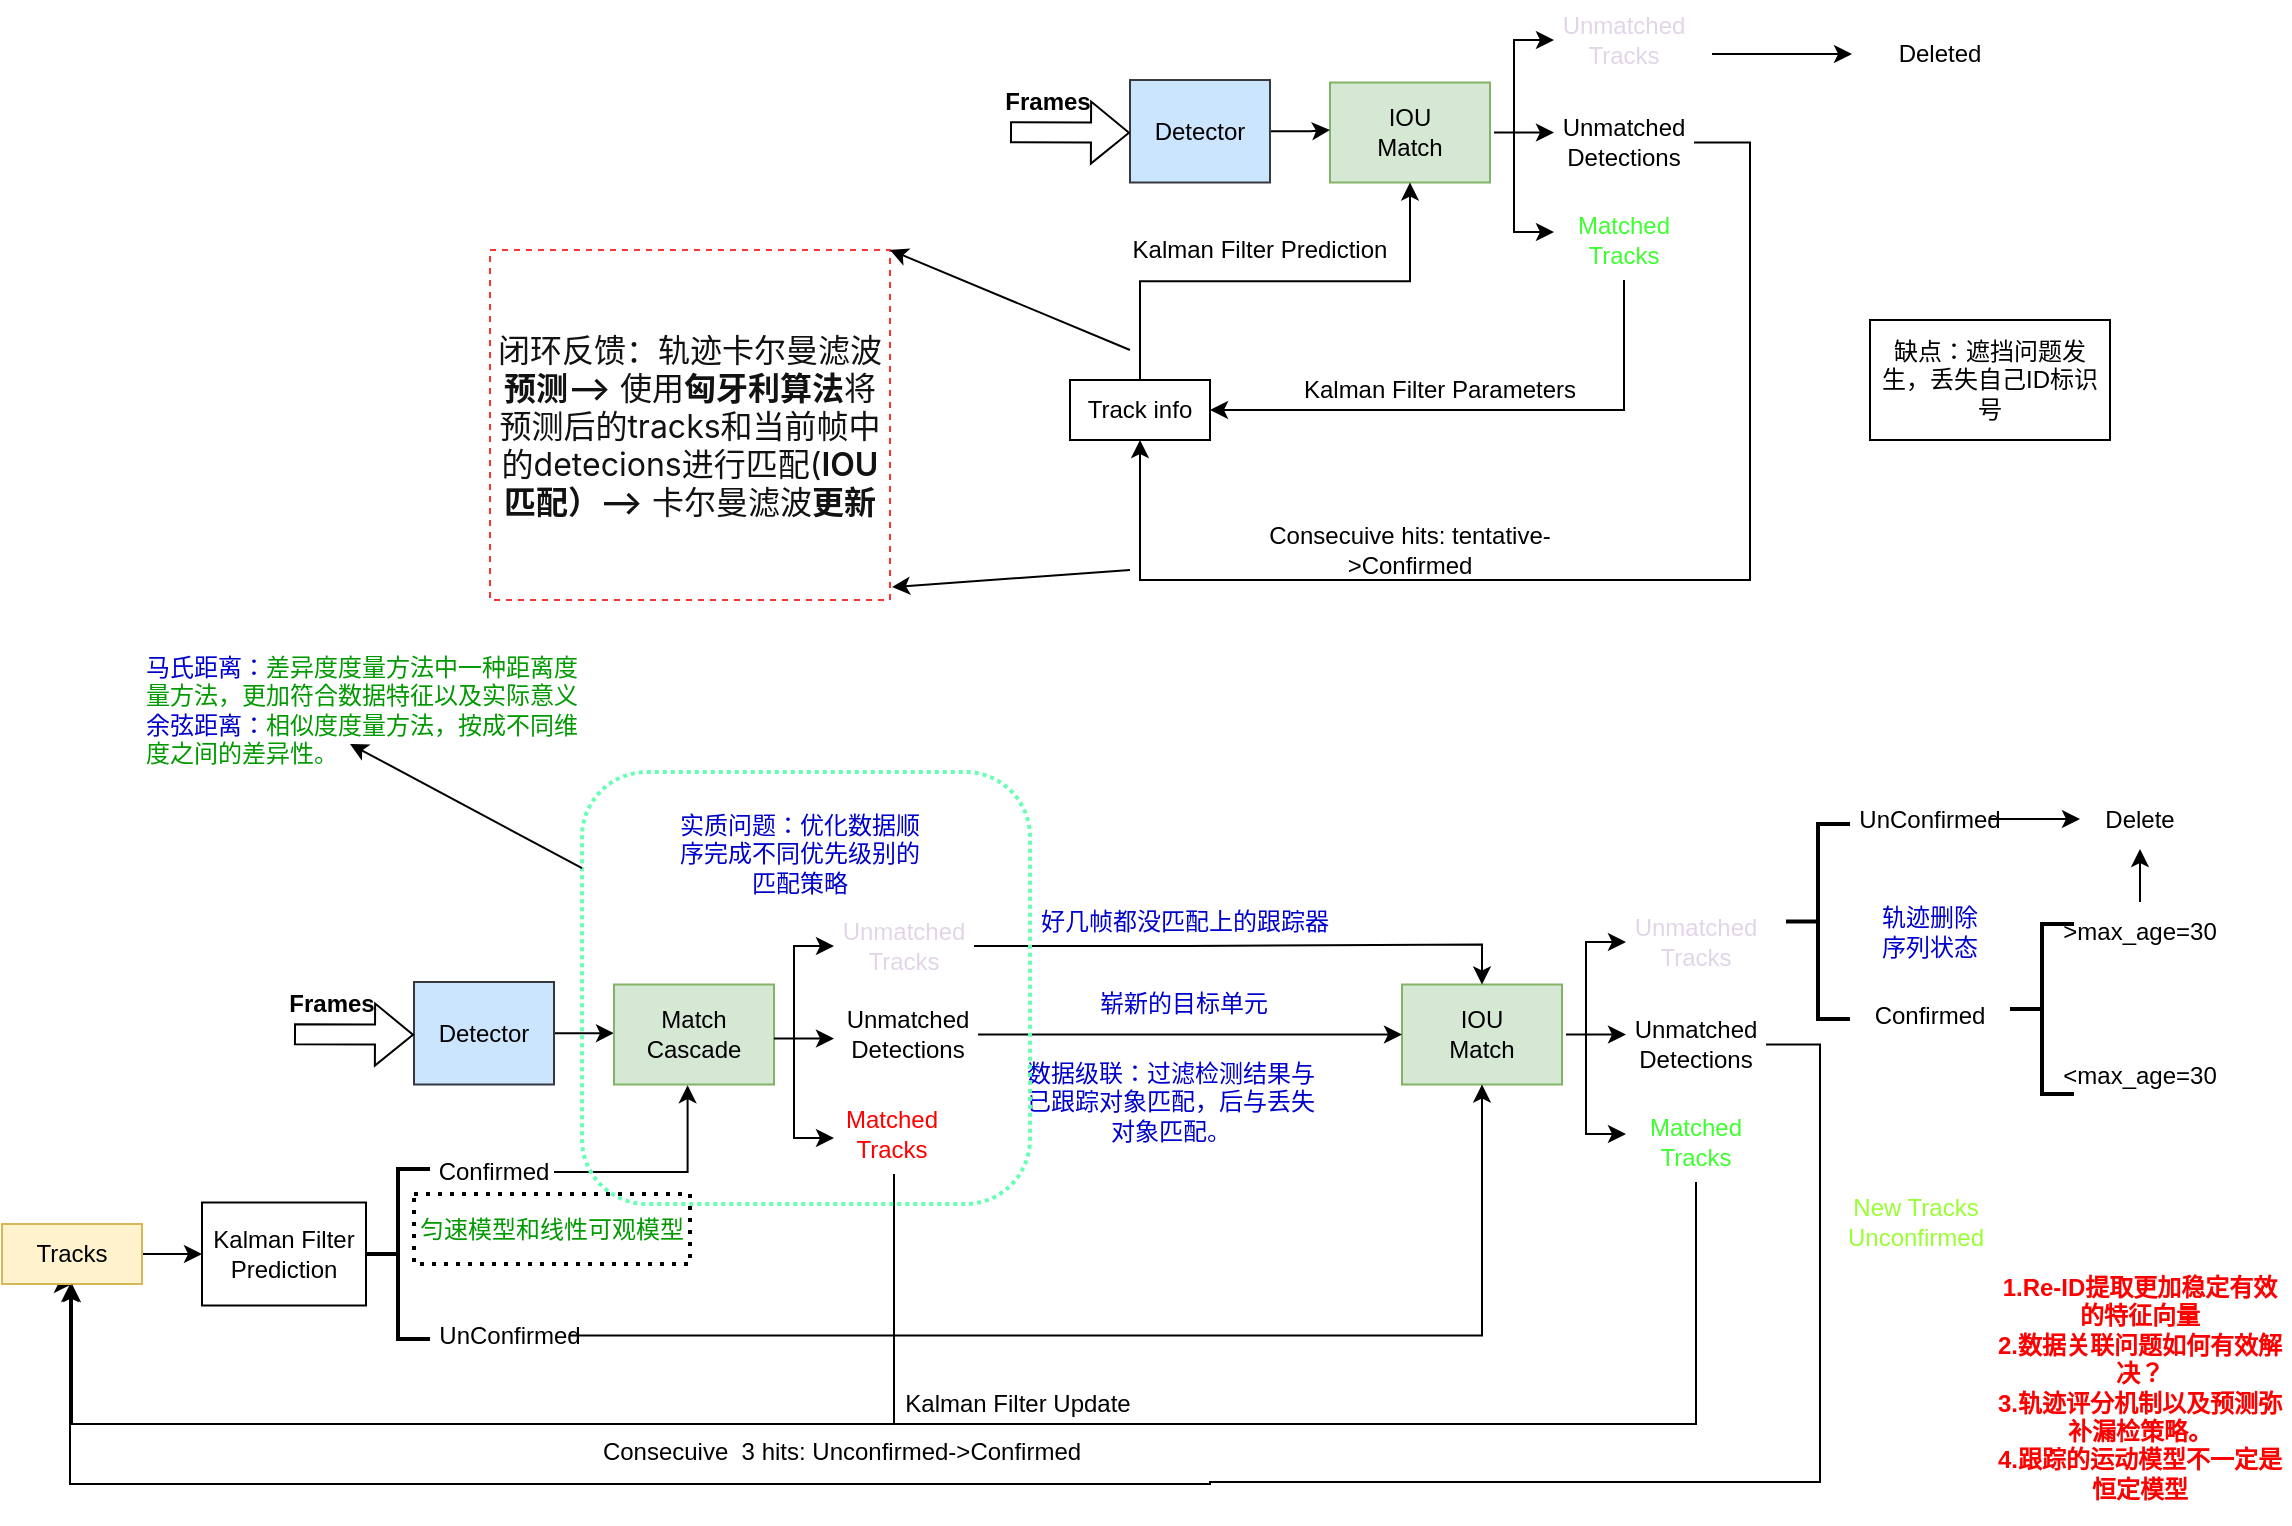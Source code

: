 <mxfile version="20.5.1" type="github">
  <diagram id="x-YCI8xqHcP7njQyYqwb" name="第 1 页">
    <mxGraphModel dx="2249" dy="812" grid="1" gridSize="10" guides="1" tooltips="1" connect="1" arrows="1" fold="1" page="1" pageScale="1" pageWidth="827" pageHeight="1169" math="0" shadow="0">
      <root>
        <mxCell id="0" />
        <mxCell id="1" parent="0" />
        <mxCell id="DL2LRz8JCnyerhkbF10D-12" style="edgeStyle=orthogonalEdgeStyle;rounded=0;orthogonalLoop=1;jettySize=auto;html=1;entryX=0;entryY=0.375;entryDx=0;entryDy=0;entryPerimeter=0;" parent="1" target="DL2LRz8JCnyerhkbF10D-6" edge="1">
          <mxGeometry relative="1" as="geometry">
            <mxPoint x="372" y="184.3" as="sourcePoint" />
          </mxGeometry>
        </mxCell>
        <mxCell id="DL2LRz8JCnyerhkbF10D-1" value="IOU&lt;br&gt;Match" style="rounded=0;whiteSpace=wrap;html=1;fillColor=#d5e8d4;strokeColor=#82b366;" parent="1" vertex="1">
          <mxGeometry x="290" y="159.25" width="80" height="50" as="geometry" />
        </mxCell>
        <mxCell id="DL2LRz8JCnyerhkbF10D-15" style="edgeStyle=orthogonalEdgeStyle;rounded=0;orthogonalLoop=1;jettySize=auto;html=1;entryX=0;entryY=0.475;entryDx=0;entryDy=0;entryPerimeter=0;" parent="1" source="DL2LRz8JCnyerhkbF10D-2" target="DL2LRz8JCnyerhkbF10D-1" edge="1">
          <mxGeometry relative="1" as="geometry" />
        </mxCell>
        <mxCell id="DL2LRz8JCnyerhkbF10D-2" value="Detector" style="rounded=0;whiteSpace=wrap;html=1;fillColor=#cce5ff;strokeColor=#36393d;" parent="1" vertex="1">
          <mxGeometry x="190" y="158" width="70" height="51.25" as="geometry" />
        </mxCell>
        <mxCell id="DL2LRz8JCnyerhkbF10D-17" style="edgeStyle=orthogonalEdgeStyle;rounded=0;orthogonalLoop=1;jettySize=auto;html=1;entryX=0.5;entryY=1;entryDx=0;entryDy=0;" parent="1" source="DL2LRz8JCnyerhkbF10D-6" target="DL2LRz8JCnyerhkbF10D-16" edge="1">
          <mxGeometry relative="1" as="geometry">
            <Array as="points">
              <mxPoint x="500" y="189" />
              <mxPoint x="500" y="408" />
              <mxPoint x="195" y="408" />
            </Array>
          </mxGeometry>
        </mxCell>
        <mxCell id="DL2LRz8JCnyerhkbF10D-6" value="Unmatched Detections" style="rounded=0;whiteSpace=wrap;html=1;strokeColor=none;" parent="1" vertex="1">
          <mxGeometry x="402" y="169.25" width="70" height="40" as="geometry" />
        </mxCell>
        <mxCell id="DL2LRz8JCnyerhkbF10D-19" style="edgeStyle=orthogonalEdgeStyle;rounded=0;orthogonalLoop=1;jettySize=auto;html=1;entryX=1;entryY=0.5;entryDx=0;entryDy=0;" parent="1" source="DL2LRz8JCnyerhkbF10D-7" target="DL2LRz8JCnyerhkbF10D-16" edge="1">
          <mxGeometry relative="1" as="geometry">
            <Array as="points">
              <mxPoint x="437" y="323" />
            </Array>
          </mxGeometry>
        </mxCell>
        <mxCell id="DL2LRz8JCnyerhkbF10D-7" value="&lt;font color=&quot;#3eff30&quot;&gt;Matched Tracks&lt;/font&gt;" style="rounded=0;whiteSpace=wrap;html=1;strokeColor=none;" parent="1" vertex="1">
          <mxGeometry x="402" y="218" width="70" height="40" as="geometry" />
        </mxCell>
        <mxCell id="DL2LRz8JCnyerhkbF10D-8" value="&lt;font color=&quot;#e1d5e7&quot;&gt;Unmatched Tracks&lt;/font&gt;" style="rounded=0;whiteSpace=wrap;html=1;strokeColor=none;" parent="1" vertex="1">
          <mxGeometry x="402" y="118" width="70" height="40" as="geometry" />
        </mxCell>
        <mxCell id="DL2LRz8JCnyerhkbF10D-13" value="" style="endArrow=classic;html=1;rounded=0;entryX=0;entryY=0.5;entryDx=0;entryDy=0;" parent="1" target="DL2LRz8JCnyerhkbF10D-8" edge="1">
          <mxGeometry width="50" height="50" relative="1" as="geometry">
            <mxPoint x="382" y="184" as="sourcePoint" />
            <mxPoint x="402" y="145.25" as="targetPoint" />
            <Array as="points">
              <mxPoint x="382" y="138" />
            </Array>
          </mxGeometry>
        </mxCell>
        <mxCell id="DL2LRz8JCnyerhkbF10D-14" style="edgeStyle=orthogonalEdgeStyle;rounded=0;orthogonalLoop=1;jettySize=auto;html=1;entryX=0;entryY=0.5;entryDx=0;entryDy=0;" parent="1" edge="1">
          <mxGeometry relative="1" as="geometry">
            <mxPoint x="382" y="184" as="sourcePoint" />
            <mxPoint x="402" y="234.0" as="targetPoint" />
            <Array as="points">
              <mxPoint x="382" y="234" />
            </Array>
          </mxGeometry>
        </mxCell>
        <mxCell id="DL2LRz8JCnyerhkbF10D-24" style="edgeStyle=orthogonalEdgeStyle;rounded=0;orthogonalLoop=1;jettySize=auto;html=1;exitX=0.5;exitY=0;exitDx=0;exitDy=0;entryX=0.5;entryY=1;entryDx=0;entryDy=0;" parent="1" source="DL2LRz8JCnyerhkbF10D-16" target="DL2LRz8JCnyerhkbF10D-1" edge="1">
          <mxGeometry relative="1" as="geometry" />
        </mxCell>
        <mxCell id="DL2LRz8JCnyerhkbF10D-16" value="Track info" style="rounded=0;whiteSpace=wrap;html=1;" parent="1" vertex="1">
          <mxGeometry x="160" y="308" width="70" height="30" as="geometry" />
        </mxCell>
        <mxCell id="DL2LRz8JCnyerhkbF10D-20" value="Kalman Filter Parameters" style="text;html=1;strokeColor=none;fillColor=none;align=center;verticalAlign=middle;whiteSpace=wrap;rounded=0;" parent="1" vertex="1">
          <mxGeometry x="270" y="298" width="150" height="30" as="geometry" />
        </mxCell>
        <mxCell id="DL2LRz8JCnyerhkbF10D-21" value="" style="endArrow=classic;html=1;rounded=0;" parent="1" edge="1">
          <mxGeometry width="50" height="50" relative="1" as="geometry">
            <mxPoint x="481" y="145" as="sourcePoint" />
            <mxPoint x="551" y="145" as="targetPoint" />
          </mxGeometry>
        </mxCell>
        <mxCell id="DL2LRz8JCnyerhkbF10D-22" value="Deleted" style="rounded=0;whiteSpace=wrap;html=1;strokeColor=none;" parent="1" vertex="1">
          <mxGeometry x="560" y="130" width="70" height="30" as="geometry" />
        </mxCell>
        <mxCell id="DL2LRz8JCnyerhkbF10D-23" value="Consecuive hits: tentative-&amp;gt;Confirmed" style="text;html=1;strokeColor=none;fillColor=none;align=center;verticalAlign=middle;whiteSpace=wrap;rounded=0;" parent="1" vertex="1">
          <mxGeometry x="240" y="378" width="180" height="30" as="geometry" />
        </mxCell>
        <mxCell id="DL2LRz8JCnyerhkbF10D-25" value="Kalman Filter Prediction" style="text;html=1;strokeColor=none;fillColor=none;align=center;verticalAlign=middle;whiteSpace=wrap;rounded=0;" parent="1" vertex="1">
          <mxGeometry x="180" y="228" width="150" height="30" as="geometry" />
        </mxCell>
        <mxCell id="DL2LRz8JCnyerhkbF10D-26" value="" style="shape=flexArrow;endArrow=classic;html=1;rounded=0;fontColor=#E1D5E7;" parent="1" edge="1">
          <mxGeometry width="50" height="50" relative="1" as="geometry">
            <mxPoint x="130" y="184.11" as="sourcePoint" />
            <mxPoint x="190" y="184.36" as="targetPoint" />
          </mxGeometry>
        </mxCell>
        <mxCell id="DL2LRz8JCnyerhkbF10D-27" value="&lt;b&gt;&lt;font color=&quot;#000000&quot;&gt;Frames&lt;/font&gt;&lt;/b&gt;" style="text;html=1;strokeColor=none;fillColor=none;align=center;verticalAlign=middle;whiteSpace=wrap;rounded=0;fontColor=#E1D5E7;" parent="1" vertex="1">
          <mxGeometry x="124" y="158" width="50" height="22" as="geometry" />
        </mxCell>
        <mxCell id="DL2LRz8JCnyerhkbF10D-88" style="edgeStyle=orthogonalEdgeStyle;rounded=0;orthogonalLoop=1;jettySize=auto;html=1;entryX=0;entryY=0.375;entryDx=0;entryDy=0;entryPerimeter=0;" parent="1" target="DL2LRz8JCnyerhkbF10D-93" edge="1">
          <mxGeometry relative="1" as="geometry">
            <mxPoint x="408" y="635.3" as="sourcePoint" />
          </mxGeometry>
        </mxCell>
        <mxCell id="DL2LRz8JCnyerhkbF10D-89" value="IOU&lt;br&gt;Match" style="rounded=0;whiteSpace=wrap;html=1;fillColor=#d5e8d4;strokeColor=#82b366;" parent="1" vertex="1">
          <mxGeometry x="326" y="610.25" width="80" height="50" as="geometry" />
        </mxCell>
        <mxCell id="DL2LRz8JCnyerhkbF10D-116" style="edgeStyle=orthogonalEdgeStyle;rounded=0;orthogonalLoop=1;jettySize=auto;html=1;exitX=1;exitY=0.5;exitDx=0;exitDy=0;entryX=0;entryY=0.5;entryDx=0;entryDy=0;fontColor=#FF0000;" parent="1" source="DL2LRz8JCnyerhkbF10D-91" target="DL2LRz8JCnyerhkbF10D-109" edge="1">
          <mxGeometry relative="1" as="geometry" />
        </mxCell>
        <mxCell id="DL2LRz8JCnyerhkbF10D-91" value="Detector" style="rounded=0;whiteSpace=wrap;html=1;fillColor=#cce5ff;strokeColor=#36393d;" parent="1" vertex="1">
          <mxGeometry x="-168" y="609" width="70" height="51.25" as="geometry" />
        </mxCell>
        <mxCell id="DL2LRz8JCnyerhkbF10D-92" style="edgeStyle=orthogonalEdgeStyle;rounded=0;orthogonalLoop=1;jettySize=auto;html=1;entryX=0.5;entryY=1;entryDx=0;entryDy=0;" parent="1" edge="1">
          <mxGeometry relative="1" as="geometry">
            <Array as="points">
              <mxPoint x="535" y="640" />
              <mxPoint x="535" y="859" />
              <mxPoint x="230" y="859" />
              <mxPoint x="4" y="860" />
            </Array>
            <mxPoint x="507" y="640.286" as="sourcePoint" />
            <mxPoint x="-340" y="760" as="targetPoint" />
          </mxGeometry>
        </mxCell>
        <mxCell id="DL2LRz8JCnyerhkbF10D-93" value="Unmatched Detections" style="rounded=0;whiteSpace=wrap;html=1;strokeColor=none;" parent="1" vertex="1">
          <mxGeometry x="438" y="620.25" width="70" height="40" as="geometry" />
        </mxCell>
        <mxCell id="cpEhXK2KLHgFvFvhDlye-14" style="edgeStyle=orthogonalEdgeStyle;rounded=0;orthogonalLoop=1;jettySize=auto;html=1;exitX=0.5;exitY=1;exitDx=0;exitDy=0;fontFamily=Helvetica;fontSize=12;fontColor=default;entryX=0.5;entryY=1;entryDx=0;entryDy=0;" edge="1" parent="1" source="DL2LRz8JCnyerhkbF10D-95" target="DL2LRz8JCnyerhkbF10D-100">
          <mxGeometry relative="1" as="geometry">
            <mxPoint x="-340" y="770" as="targetPoint" />
            <Array as="points">
              <mxPoint x="473" y="830" />
              <mxPoint x="-340" y="830" />
              <mxPoint x="-340" y="760" />
            </Array>
          </mxGeometry>
        </mxCell>
        <mxCell id="DL2LRz8JCnyerhkbF10D-95" value="&lt;font color=&quot;#3eff30&quot;&gt;Matched Tracks&lt;/font&gt;" style="rounded=0;whiteSpace=wrap;html=1;strokeColor=none;" parent="1" vertex="1">
          <mxGeometry x="438" y="669" width="70" height="40" as="geometry" />
        </mxCell>
        <mxCell id="DL2LRz8JCnyerhkbF10D-96" value="&lt;font color=&quot;#e1d5e7&quot;&gt;Unmatched Tracks&lt;/font&gt;" style="rounded=0;whiteSpace=wrap;html=1;strokeColor=none;" parent="1" vertex="1">
          <mxGeometry x="438" y="569" width="70" height="40" as="geometry" />
        </mxCell>
        <mxCell id="DL2LRz8JCnyerhkbF10D-97" value="" style="endArrow=classic;html=1;rounded=0;entryX=0;entryY=0.5;entryDx=0;entryDy=0;" parent="1" target="DL2LRz8JCnyerhkbF10D-96" edge="1">
          <mxGeometry width="50" height="50" relative="1" as="geometry">
            <mxPoint x="418" y="635" as="sourcePoint" />
            <mxPoint x="438" y="596.25" as="targetPoint" />
            <Array as="points">
              <mxPoint x="418" y="589" />
            </Array>
          </mxGeometry>
        </mxCell>
        <mxCell id="DL2LRz8JCnyerhkbF10D-98" style="edgeStyle=orthogonalEdgeStyle;rounded=0;orthogonalLoop=1;jettySize=auto;html=1;entryX=0;entryY=0.5;entryDx=0;entryDy=0;" parent="1" edge="1">
          <mxGeometry relative="1" as="geometry">
            <mxPoint x="418" y="635" as="sourcePoint" />
            <mxPoint x="438" y="685" as="targetPoint" />
            <Array as="points">
              <mxPoint x="418" y="685" />
            </Array>
          </mxGeometry>
        </mxCell>
        <mxCell id="cpEhXK2KLHgFvFvhDlye-7" style="edgeStyle=orthogonalEdgeStyle;rounded=0;orthogonalLoop=1;jettySize=auto;html=1;entryX=0;entryY=0.5;entryDx=0;entryDy=0;" edge="1" parent="1" source="DL2LRz8JCnyerhkbF10D-100" target="cpEhXK2KLHgFvFvhDlye-5">
          <mxGeometry relative="1" as="geometry" />
        </mxCell>
        <mxCell id="DL2LRz8JCnyerhkbF10D-100" value="Tracks" style="rounded=0;whiteSpace=wrap;html=1;fillColor=#fff2cc;strokeColor=#d6b656;" parent="1" vertex="1">
          <mxGeometry x="-374" y="730" width="70" height="30" as="geometry" />
        </mxCell>
        <mxCell id="DL2LRz8JCnyerhkbF10D-101" value="Kalman Filter Update" style="text;html=1;strokeColor=none;fillColor=none;align=center;verticalAlign=middle;whiteSpace=wrap;rounded=0;" parent="1" vertex="1">
          <mxGeometry x="59" y="805" width="150" height="30" as="geometry" />
        </mxCell>
        <mxCell id="DL2LRz8JCnyerhkbF10D-104" value="Consecuive&amp;nbsp; 3 hits: Unconfirmed-&amp;gt;Confirmed" style="text;html=1;strokeColor=none;fillColor=none;align=center;verticalAlign=middle;whiteSpace=wrap;rounded=0;" parent="1" vertex="1">
          <mxGeometry x="-98" y="829" width="288" height="30" as="geometry" />
        </mxCell>
        <mxCell id="DL2LRz8JCnyerhkbF10D-106" value="" style="shape=flexArrow;endArrow=classic;html=1;rounded=0;fontColor=#E1D5E7;" parent="1" edge="1">
          <mxGeometry width="50" height="50" relative="1" as="geometry">
            <mxPoint x="-228" y="635.11" as="sourcePoint" />
            <mxPoint x="-168" y="635.36" as="targetPoint" />
          </mxGeometry>
        </mxCell>
        <mxCell id="DL2LRz8JCnyerhkbF10D-107" value="&lt;b&gt;&lt;font color=&quot;#000000&quot;&gt;Frames&lt;/font&gt;&lt;/b&gt;" style="text;html=1;strokeColor=none;fillColor=none;align=center;verticalAlign=middle;whiteSpace=wrap;rounded=0;fontColor=#E1D5E7;" parent="1" vertex="1">
          <mxGeometry x="-234" y="609" width="50" height="22" as="geometry" />
        </mxCell>
        <mxCell id="DL2LRz8JCnyerhkbF10D-108" value="缺点：遮挡问题发生，丢失自己ID标识号" style="rounded=0;whiteSpace=wrap;html=1;fontColor=#000000;" parent="1" vertex="1">
          <mxGeometry x="560" y="278" width="120" height="60" as="geometry" />
        </mxCell>
        <mxCell id="DL2LRz8JCnyerhkbF10D-109" value="Match&lt;br&gt;Cascade" style="rounded=0;whiteSpace=wrap;html=1;fillColor=#d5e8d4;strokeColor=#82b366;" parent="1" vertex="1">
          <mxGeometry x="-68" y="610.25" width="80" height="50" as="geometry" />
        </mxCell>
        <mxCell id="DL2LRz8JCnyerhkbF10D-110" value="&lt;b&gt;&lt;font color=&quot;#ff0000&quot;&gt;1.Re-ID提取更加稳定有效的特征向量&lt;br&gt;2.数据关联问题如何有效解决？&lt;br&gt;3.轨迹评分机制以及预测弥补漏检策略。&lt;br&gt;4.跟踪的运动模型不一定是恒定模型&lt;br&gt;&lt;/font&gt;&lt;/b&gt;" style="rounded=0;whiteSpace=wrap;html=1;fontColor=#000000;fillColor=none;strokeColor=none;" parent="1" vertex="1">
          <mxGeometry x="620" y="744" width="150" height="136" as="geometry" />
        </mxCell>
        <mxCell id="DL2LRz8JCnyerhkbF10D-111" value="&lt;span style=&quot;color: rgb(18, 18, 18); font-family: -apple-system, BlinkMacSystemFont, &amp;quot;Helvetica Neue&amp;quot;, &amp;quot;PingFang SC&amp;quot;, &amp;quot;Microsoft YaHei&amp;quot;, &amp;quot;Source Han Sans SC&amp;quot;, &amp;quot;Noto Sans CJK SC&amp;quot;, &amp;quot;WenQuanYi Micro Hei&amp;quot;, sans-serif; font-size: medium; text-align: start; background-color: rgb(255, 255, 255);&quot;&gt;闭环反馈：轨迹卡尔曼滤波&lt;/span&gt;&lt;span style=&quot;font-weight: 600; font-synthesis: style; color: rgb(18, 18, 18); font-family: -apple-system, BlinkMacSystemFont, &amp;quot;Helvetica Neue&amp;quot;, &amp;quot;PingFang SC&amp;quot;, &amp;quot;Microsoft YaHei&amp;quot;, &amp;quot;Source Han Sans SC&amp;quot;, &amp;quot;Noto Sans CJK SC&amp;quot;, &amp;quot;WenQuanYi Micro Hei&amp;quot;, sans-serif; font-size: medium; text-align: start; background-color: rgb(255, 255, 255);&quot;&gt;预测--&amp;gt;&lt;/span&gt;&lt;span style=&quot;color: rgb(18, 18, 18); font-family: -apple-system, BlinkMacSystemFont, &amp;quot;Helvetica Neue&amp;quot;, &amp;quot;PingFang SC&amp;quot;, &amp;quot;Microsoft YaHei&amp;quot;, &amp;quot;Source Han Sans SC&amp;quot;, &amp;quot;Noto Sans CJK SC&amp;quot;, &amp;quot;WenQuanYi Micro Hei&amp;quot;, sans-serif; font-size: medium; text-align: start; background-color: rgb(255, 255, 255);&quot;&gt;&amp;nbsp;使用&lt;/span&gt;&lt;span style=&quot;font-weight: 600; font-synthesis: style; color: rgb(18, 18, 18); font-family: -apple-system, BlinkMacSystemFont, &amp;quot;Helvetica Neue&amp;quot;, &amp;quot;PingFang SC&amp;quot;, &amp;quot;Microsoft YaHei&amp;quot;, &amp;quot;Source Han Sans SC&amp;quot;, &amp;quot;Noto Sans CJK SC&amp;quot;, &amp;quot;WenQuanYi Micro Hei&amp;quot;, sans-serif; font-size: medium; text-align: start; background-color: rgb(255, 255, 255);&quot;&gt;匈牙利算法&lt;/span&gt;&lt;span style=&quot;color: rgb(18, 18, 18); font-family: -apple-system, BlinkMacSystemFont, &amp;quot;Helvetica Neue&amp;quot;, &amp;quot;PingFang SC&amp;quot;, &amp;quot;Microsoft YaHei&amp;quot;, &amp;quot;Source Han Sans SC&amp;quot;, &amp;quot;Noto Sans CJK SC&amp;quot;, &amp;quot;WenQuanYi Micro Hei&amp;quot;, sans-serif; font-size: medium; text-align: start; background-color: rgb(255, 255, 255);&quot;&gt;将预测后的tracks和当前帧中的detecions进行匹配(&lt;/span&gt;&lt;span style=&quot;font-weight: 600; font-synthesis: style; color: rgb(18, 18, 18); font-family: -apple-system, BlinkMacSystemFont, &amp;quot;Helvetica Neue&amp;quot;, &amp;quot;PingFang SC&amp;quot;, &amp;quot;Microsoft YaHei&amp;quot;, &amp;quot;Source Han Sans SC&amp;quot;, &amp;quot;Noto Sans CJK SC&amp;quot;, &amp;quot;WenQuanYi Micro Hei&amp;quot;, sans-serif; font-size: medium; text-align: start; background-color: rgb(255, 255, 255);&quot;&gt;IOU匹配）--&amp;gt;&lt;/span&gt;&lt;span style=&quot;color: rgb(18, 18, 18); font-family: -apple-system, BlinkMacSystemFont, &amp;quot;Helvetica Neue&amp;quot;, &amp;quot;PingFang SC&amp;quot;, &amp;quot;Microsoft YaHei&amp;quot;, &amp;quot;Source Han Sans SC&amp;quot;, &amp;quot;Noto Sans CJK SC&amp;quot;, &amp;quot;WenQuanYi Micro Hei&amp;quot;, sans-serif; font-size: medium; text-align: start; background-color: rgb(255, 255, 255);&quot;&gt;&amp;nbsp;卡尔曼滤波&lt;/span&gt;&lt;span style=&quot;font-weight: 600; font-synthesis: style; color: rgb(18, 18, 18); font-family: -apple-system, BlinkMacSystemFont, &amp;quot;Helvetica Neue&amp;quot;, &amp;quot;PingFang SC&amp;quot;, &amp;quot;Microsoft YaHei&amp;quot;, &amp;quot;Source Han Sans SC&amp;quot;, &amp;quot;Noto Sans CJK SC&amp;quot;, &amp;quot;WenQuanYi Micro Hei&amp;quot;, sans-serif; font-size: medium; text-align: start; background-color: rgb(255, 255, 255);&quot;&gt;更新&lt;/span&gt;" style="rounded=0;whiteSpace=wrap;html=1;fillColor=none;dashed=1;strokeColor=#FF3333;gradientColor=none;" parent="1" vertex="1">
          <mxGeometry x="-130" y="243" width="200" height="175" as="geometry" />
        </mxCell>
        <mxCell id="DL2LRz8JCnyerhkbF10D-114" value="" style="endArrow=classic;html=1;rounded=0;fontColor=#FF0000;entryX=1;entryY=0;entryDx=0;entryDy=0;" parent="1" target="DL2LRz8JCnyerhkbF10D-111" edge="1">
          <mxGeometry width="50" height="50" relative="1" as="geometry">
            <mxPoint x="190" y="293" as="sourcePoint" />
            <mxPoint x="-20" y="93" as="targetPoint" />
          </mxGeometry>
        </mxCell>
        <mxCell id="DL2LRz8JCnyerhkbF10D-115" value="" style="endArrow=classic;html=1;rounded=0;fontColor=#FF0000;entryX=1.005;entryY=0.963;entryDx=0;entryDy=0;entryPerimeter=0;" parent="1" target="DL2LRz8JCnyerhkbF10D-111" edge="1">
          <mxGeometry width="50" height="50" relative="1" as="geometry">
            <mxPoint x="190" y="403" as="sourcePoint" />
            <mxPoint x="130" y="323" as="targetPoint" />
          </mxGeometry>
        </mxCell>
        <mxCell id="DL2LRz8JCnyerhkbF10D-117" style="edgeStyle=orthogonalEdgeStyle;rounded=0;orthogonalLoop=1;jettySize=auto;html=1;entryX=0;entryY=0.375;entryDx=0;entryDy=0;entryPerimeter=0;" parent="1" edge="1">
          <mxGeometry relative="1" as="geometry">
            <mxPoint x="12" y="637.3" as="sourcePoint" />
            <mxPoint x="42" y="637.25" as="targetPoint" />
          </mxGeometry>
        </mxCell>
        <mxCell id="DL2LRz8JCnyerhkbF10D-124" style="edgeStyle=orthogonalEdgeStyle;rounded=0;orthogonalLoop=1;jettySize=auto;html=1;exitX=1;exitY=0.5;exitDx=0;exitDy=0;fontColor=#FF0000;" parent="1" source="DL2LRz8JCnyerhkbF10D-118" target="DL2LRz8JCnyerhkbF10D-89" edge="1">
          <mxGeometry relative="1" as="geometry" />
        </mxCell>
        <mxCell id="DL2LRz8JCnyerhkbF10D-118" value="Unmatched Detections" style="rounded=0;whiteSpace=wrap;html=1;strokeColor=none;" parent="1" vertex="1">
          <mxGeometry x="44" y="615.25" width="70" height="40" as="geometry" />
        </mxCell>
        <mxCell id="cpEhXK2KLHgFvFvhDlye-13" style="edgeStyle=orthogonalEdgeStyle;rounded=0;orthogonalLoop=1;jettySize=auto;html=1;fontFamily=Helvetica;fontSize=12;fontColor=default;" edge="1" parent="1">
          <mxGeometry relative="1" as="geometry">
            <mxPoint x="-339" y="760" as="targetPoint" />
            <mxPoint x="72.003" y="705" as="sourcePoint" />
            <Array as="points">
              <mxPoint x="72" y="830" />
              <mxPoint x="-339" y="830" />
            </Array>
          </mxGeometry>
        </mxCell>
        <mxCell id="DL2LRz8JCnyerhkbF10D-119" value="&lt;font color=&quot;#ff0000&quot;&gt;Matched Tracks&lt;/font&gt;" style="rounded=0;whiteSpace=wrap;html=1;strokeColor=none;" parent="1" vertex="1">
          <mxGeometry x="36" y="665" width="70" height="40" as="geometry" />
        </mxCell>
        <mxCell id="DL2LRz8JCnyerhkbF10D-123" style="edgeStyle=orthogonalEdgeStyle;rounded=0;orthogonalLoop=1;jettySize=auto;html=1;exitX=1;exitY=0.5;exitDx=0;exitDy=0;entryX=0.5;entryY=0;entryDx=0;entryDy=0;fontColor=#FF0000;" parent="1" source="DL2LRz8JCnyerhkbF10D-120" target="DL2LRz8JCnyerhkbF10D-89" edge="1">
          <mxGeometry relative="1" as="geometry" />
        </mxCell>
        <mxCell id="DL2LRz8JCnyerhkbF10D-120" value="&lt;font color=&quot;#e1d5e7&quot;&gt;Unmatched Tracks&lt;/font&gt;" style="rounded=0;whiteSpace=wrap;html=1;strokeColor=none;" parent="1" vertex="1">
          <mxGeometry x="42" y="571" width="70" height="40" as="geometry" />
        </mxCell>
        <mxCell id="DL2LRz8JCnyerhkbF10D-121" value="" style="endArrow=classic;html=1;rounded=0;entryX=0;entryY=0.5;entryDx=0;entryDy=0;" parent="1" edge="1">
          <mxGeometry width="50" height="50" relative="1" as="geometry">
            <mxPoint x="22" y="637" as="sourcePoint" />
            <mxPoint x="42" y="591" as="targetPoint" />
            <Array as="points">
              <mxPoint x="22" y="591" />
            </Array>
          </mxGeometry>
        </mxCell>
        <mxCell id="DL2LRz8JCnyerhkbF10D-122" style="edgeStyle=orthogonalEdgeStyle;rounded=0;orthogonalLoop=1;jettySize=auto;html=1;entryX=0;entryY=0.5;entryDx=0;entryDy=0;" parent="1" edge="1">
          <mxGeometry relative="1" as="geometry">
            <mxPoint x="22" y="637" as="sourcePoint" />
            <mxPoint x="42" y="687" as="targetPoint" />
            <Array as="points">
              <mxPoint x="22" y="687" />
            </Array>
          </mxGeometry>
        </mxCell>
        <mxCell id="cpEhXK2KLHgFvFvhDlye-5" value="Kalman Filter Prediction" style="rounded=0;whiteSpace=wrap;html=1;" vertex="1" parent="1">
          <mxGeometry x="-274" y="719.25" width="82" height="51.5" as="geometry" />
        </mxCell>
        <mxCell id="cpEhXK2KLHgFvFvhDlye-8" value="" style="strokeWidth=2;html=1;shape=mxgraph.flowchart.annotation_2;align=left;labelPosition=right;pointerEvents=1;" vertex="1" parent="1">
          <mxGeometry x="-192" y="702.5" width="32" height="85" as="geometry" />
        </mxCell>
        <mxCell id="cpEhXK2KLHgFvFvhDlye-12" style="edgeStyle=orthogonalEdgeStyle;rounded=0;orthogonalLoop=1;jettySize=auto;html=1;entryX=0.46;entryY=1.007;entryDx=0;entryDy=0;entryPerimeter=0;fontFamily=Helvetica;fontSize=12;fontColor=default;" edge="1" parent="1" source="cpEhXK2KLHgFvFvhDlye-9" target="DL2LRz8JCnyerhkbF10D-109">
          <mxGeometry relative="1" as="geometry" />
        </mxCell>
        <mxCell id="cpEhXK2KLHgFvFvhDlye-9" value="Confirmed" style="text;html=1;strokeColor=none;fillColor=none;align=center;verticalAlign=middle;whiteSpace=wrap;rounded=0;pointerEvents=1;strokeWidth=2;fontFamily=Helvetica;fontSize=12;fontColor=default;" vertex="1" parent="1">
          <mxGeometry x="-158" y="689" width="60" height="30" as="geometry" />
        </mxCell>
        <mxCell id="cpEhXK2KLHgFvFvhDlye-11" style="edgeStyle=orthogonalEdgeStyle;rounded=0;orthogonalLoop=1;jettySize=auto;html=1;fontFamily=Helvetica;fontSize=12;fontColor=default;" edge="1" parent="1" source="cpEhXK2KLHgFvFvhDlye-10" target="DL2LRz8JCnyerhkbF10D-89">
          <mxGeometry relative="1" as="geometry" />
        </mxCell>
        <mxCell id="cpEhXK2KLHgFvFvhDlye-10" value="UnConfirmed" style="text;html=1;strokeColor=none;fillColor=none;align=center;verticalAlign=middle;whiteSpace=wrap;rounded=0;pointerEvents=1;strokeWidth=2;fontFamily=Helvetica;fontSize=12;fontColor=default;" vertex="1" parent="1">
          <mxGeometry x="-150" y="770.75" width="60" height="30" as="geometry" />
        </mxCell>
        <mxCell id="cpEhXK2KLHgFvFvhDlye-15" value="" style="strokeWidth=2;html=1;shape=mxgraph.flowchart.annotation_2;align=left;labelPosition=right;pointerEvents=1;" vertex="1" parent="1">
          <mxGeometry x="518" y="530" width="32" height="97.5" as="geometry" />
        </mxCell>
        <mxCell id="cpEhXK2KLHgFvFvhDlye-16" value="Confirmed" style="text;html=1;strokeColor=none;fillColor=none;align=center;verticalAlign=middle;whiteSpace=wrap;rounded=0;pointerEvents=1;strokeWidth=2;fontFamily=Helvetica;fontSize=12;fontColor=default;" vertex="1" parent="1">
          <mxGeometry x="560" y="611" width="60" height="30" as="geometry" />
        </mxCell>
        <mxCell id="cpEhXK2KLHgFvFvhDlye-22" style="edgeStyle=orthogonalEdgeStyle;rounded=0;orthogonalLoop=1;jettySize=auto;html=1;entryX=0;entryY=0.5;entryDx=0;entryDy=0;fontFamily=Helvetica;fontSize=12;fontColor=default;" edge="1" parent="1" source="cpEhXK2KLHgFvFvhDlye-17" target="cpEhXK2KLHgFvFvhDlye-21">
          <mxGeometry relative="1" as="geometry" />
        </mxCell>
        <mxCell id="cpEhXK2KLHgFvFvhDlye-17" value="UnConfirmed" style="text;html=1;strokeColor=none;fillColor=none;align=center;verticalAlign=middle;whiteSpace=wrap;rounded=0;pointerEvents=1;strokeWidth=2;fontFamily=Helvetica;fontSize=12;fontColor=default;" vertex="1" parent="1">
          <mxGeometry x="560" y="512.5" width="60" height="30" as="geometry" />
        </mxCell>
        <mxCell id="cpEhXK2KLHgFvFvhDlye-18" value="" style="strokeWidth=2;html=1;shape=mxgraph.flowchart.annotation_2;align=left;labelPosition=right;pointerEvents=1;" vertex="1" parent="1">
          <mxGeometry x="630" y="580" width="32" height="85" as="geometry" />
        </mxCell>
        <mxCell id="cpEhXK2KLHgFvFvhDlye-25" style="edgeStyle=orthogonalEdgeStyle;rounded=0;orthogonalLoop=1;jettySize=auto;html=1;fontFamily=Helvetica;fontSize=12;fontColor=default;" edge="1" parent="1" source="cpEhXK2KLHgFvFvhDlye-19" target="cpEhXK2KLHgFvFvhDlye-21">
          <mxGeometry relative="1" as="geometry">
            <mxPoint x="695" y="550" as="targetPoint" />
          </mxGeometry>
        </mxCell>
        <mxCell id="cpEhXK2KLHgFvFvhDlye-19" value="&amp;gt;max_age=30" style="text;html=1;strokeColor=none;fillColor=none;align=center;verticalAlign=middle;whiteSpace=wrap;rounded=0;pointerEvents=1;strokeWidth=2;fontFamily=Helvetica;fontSize=12;fontColor=default;" vertex="1" parent="1">
          <mxGeometry x="665" y="569" width="60" height="30" as="geometry" />
        </mxCell>
        <mxCell id="cpEhXK2KLHgFvFvhDlye-20" value="&amp;lt;max_age=30" style="text;html=1;strokeColor=none;fillColor=none;align=center;verticalAlign=middle;whiteSpace=wrap;rounded=0;pointerEvents=1;strokeWidth=2;fontFamily=Helvetica;fontSize=12;fontColor=default;" vertex="1" parent="1">
          <mxGeometry x="665" y="641" width="60" height="30" as="geometry" />
        </mxCell>
        <mxCell id="cpEhXK2KLHgFvFvhDlye-21" value="Delete" style="text;html=1;strokeColor=none;fillColor=none;align=center;verticalAlign=middle;whiteSpace=wrap;rounded=0;pointerEvents=1;strokeWidth=2;fontFamily=Helvetica;fontSize=12;fontColor=default;" vertex="1" parent="1">
          <mxGeometry x="665" y="512.5" width="60" height="30" as="geometry" />
        </mxCell>
        <mxCell id="cpEhXK2KLHgFvFvhDlye-26" value="&lt;font color=&quot;#99ff33&quot;&gt;New Tracks Unconfirmed&lt;/font&gt;" style="text;html=1;strokeColor=none;fillColor=none;align=center;verticalAlign=middle;whiteSpace=wrap;rounded=0;pointerEvents=1;strokeWidth=2;fontFamily=Helvetica;fontSize=12;fontColor=default;" vertex="1" parent="1">
          <mxGeometry x="536" y="714" width="94" height="30" as="geometry" />
        </mxCell>
        <mxCell id="cpEhXK2KLHgFvFvhDlye-27" value="&lt;font color=&quot;#0000cc&quot;&gt;轨迹删除序列状态&lt;/font&gt;" style="text;html=1;strokeColor=none;fillColor=none;align=center;verticalAlign=middle;whiteSpace=wrap;rounded=0;pointerEvents=1;strokeWidth=2;fontFamily=Helvetica;fontSize=12;fontColor=#99FF33;" vertex="1" parent="1">
          <mxGeometry x="560" y="569" width="60" height="30" as="geometry" />
        </mxCell>
        <mxCell id="cpEhXK2KLHgFvFvhDlye-28" value="数据级联：过滤检测结果与已跟踪对象匹配，后与丢失对象匹配。" style="text;html=1;strokeColor=none;fillColor=none;align=center;verticalAlign=middle;whiteSpace=wrap;rounded=0;pointerEvents=1;strokeWidth=2;fontFamily=Helvetica;fontSize=12;fontColor=#0000CC;" vertex="1" parent="1">
          <mxGeometry x="134.5" y="649" width="151" height="40" as="geometry" />
        </mxCell>
        <mxCell id="cpEhXK2KLHgFvFvhDlye-29" value="&lt;span style=&quot;text-align: start; background-color: rgb(255, 255, 255);&quot;&gt;&lt;font style=&quot;font-size: 12px;&quot;&gt;好几帧都没匹配上的跟踪器&lt;/font&gt;&lt;/span&gt;" style="text;html=1;strokeColor=none;fillColor=none;align=center;verticalAlign=middle;whiteSpace=wrap;rounded=0;pointerEvents=1;strokeWidth=2;fontFamily=Helvetica;fontSize=12;fontColor=#0000CC;" vertex="1" parent="1">
          <mxGeometry x="119.5" y="563.75" width="195" height="30" as="geometry" />
        </mxCell>
        <mxCell id="cpEhXK2KLHgFvFvhDlye-30" value="崭新的目标单元" style="text;html=1;strokeColor=none;fillColor=none;align=center;verticalAlign=middle;whiteSpace=wrap;rounded=0;pointerEvents=1;strokeWidth=2;fontFamily=Helvetica;fontSize=12;fontColor=#0000CC;" vertex="1" parent="1">
          <mxGeometry x="164" y="605" width="106" height="30" as="geometry" />
        </mxCell>
        <mxCell id="cpEhXK2KLHgFvFvhDlye-31" value="" style="rounded=1;whiteSpace=wrap;html=1;pointerEvents=1;strokeColor=#66FFB3;strokeWidth=2;fontFamily=Helvetica;fontSize=12;fontColor=#0000CC;fillColor=none;dashed=1;dashPattern=1 1;" vertex="1" parent="1">
          <mxGeometry x="-84" y="504" width="224" height="216" as="geometry" />
        </mxCell>
        <mxCell id="cpEhXK2KLHgFvFvhDlye-32" value="实质问题：优化数据顺序完成不同优先级别的匹配策略" style="text;html=1;strokeColor=none;fillColor=none;align=center;verticalAlign=middle;whiteSpace=wrap;rounded=0;pointerEvents=1;strokeWidth=2;fontFamily=Helvetica;fontSize=12;fontColor=#0000CC;" vertex="1" parent="1">
          <mxGeometry x="-40" y="530" width="130" height="30" as="geometry" />
        </mxCell>
        <mxCell id="cpEhXK2KLHgFvFvhDlye-33" value="" style="endArrow=classic;html=1;rounded=0;fontFamily=Helvetica;fontSize=12;fontColor=#0000CC;" edge="1" parent="1" source="cpEhXK2KLHgFvFvhDlye-31">
          <mxGeometry width="50" height="50" relative="1" as="geometry">
            <mxPoint x="-120" y="580" as="sourcePoint" />
            <mxPoint x="-200" y="490" as="targetPoint" />
          </mxGeometry>
        </mxCell>
        <mxCell id="cpEhXK2KLHgFvFvhDlye-35" value="马氏距离：&lt;font color=&quot;#009900&quot;&gt;差异度度量方法中一种距离度量方法，更加符合数据特征以及实际意义&lt;/font&gt;&lt;br&gt;余弦距离：&lt;font color=&quot;#009900&quot;&gt;相似度度量方法，按成不同维度之间的差异性。&lt;/font&gt;" style="text;html=1;strokeColor=none;fillColor=none;align=left;verticalAlign=middle;whiteSpace=wrap;rounded=0;pointerEvents=1;strokeWidth=2;fontFamily=Helvetica;fontSize=12;fontColor=#0000CC;" vertex="1" parent="1">
          <mxGeometry x="-304" y="418" width="220" height="110" as="geometry" />
        </mxCell>
        <mxCell id="cpEhXK2KLHgFvFvhDlye-36" value="匀速模型和线性可观模型" style="rounded=0;whiteSpace=wrap;html=1;pointerEvents=1;strokeColor=default;strokeWidth=2;fontFamily=Helvetica;fontSize=12;fontColor=#009900;fillColor=none;dashed=1;dashPattern=1 2;" vertex="1" parent="1">
          <mxGeometry x="-168" y="715" width="138" height="35" as="geometry" />
        </mxCell>
      </root>
    </mxGraphModel>
  </diagram>
</mxfile>
